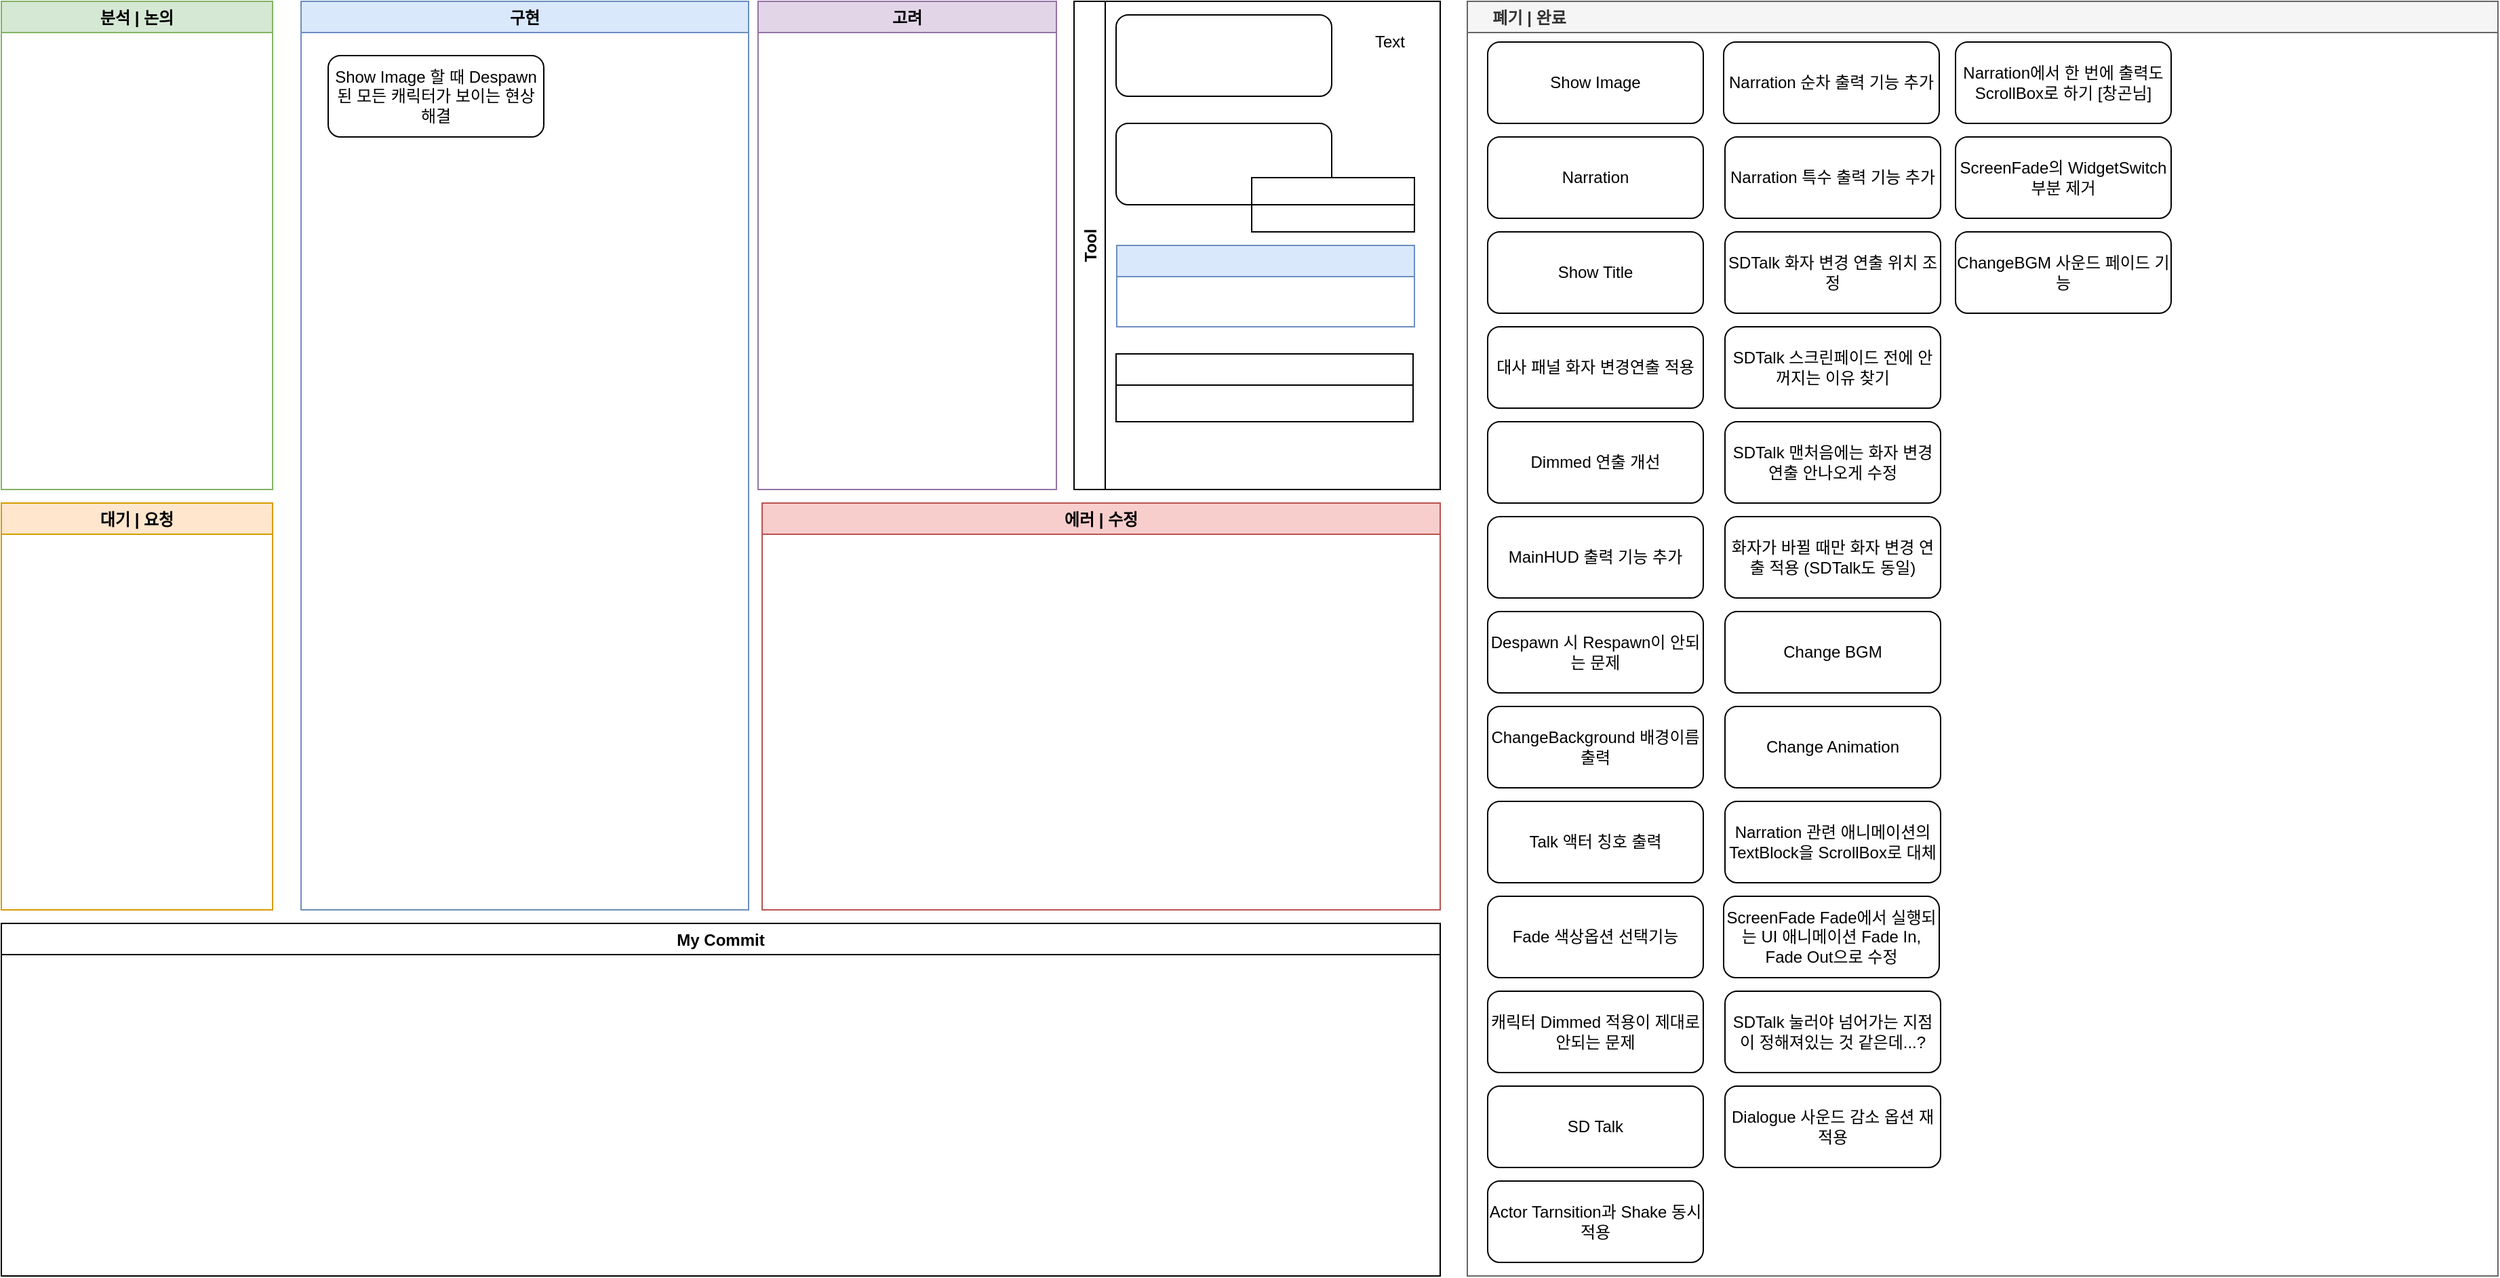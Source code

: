 <mxfile version="15.6.6" type="github">
  <diagram id="sQ8EXhfYu_Z4RW1TYD9f" name="Page-1">
    <mxGraphModel dx="1422" dy="762" grid="1" gridSize="10" guides="1" tooltips="1" connect="1" arrows="1" fold="1" page="1" pageScale="1" pageWidth="827" pageHeight="1169" math="0" shadow="0">
      <root>
        <mxCell id="0" />
        <mxCell id="1" parent="0" />
        <mxCell id="wOnGFkAYj0Utu0_wV-MN-16" value="구현" style="swimlane;fillColor=#dae8fc;strokeColor=#6c8ebf;" parent="1" vertex="1">
          <mxGeometry x="270" y="50" width="330" height="670" as="geometry" />
        </mxCell>
        <mxCell id="A28ZXiPN0wlrUCPEaGVf-1" value="Show Image 할 때 Despawn된 모든 캐릭터가 보이는 현상 해결" style="rounded=1;whiteSpace=wrap;html=1;fillColor=default;strokeColor=default;fontColor=default;" vertex="1" parent="wOnGFkAYj0Utu0_wV-MN-16">
          <mxGeometry x="20" y="40" width="159" height="60" as="geometry" />
        </mxCell>
        <mxCell id="wOnGFkAYj0Utu0_wV-MN-17" value="분석 | 논의" style="swimlane;strokeColor=#82b366;fillColor=#D5E8D4;" parent="1" vertex="1">
          <mxGeometry x="49" y="50" width="200" height="360" as="geometry" />
        </mxCell>
        <mxCell id="wOnGFkAYj0Utu0_wV-MN-18" value="고려" style="swimlane;fillColor=#e1d5e7;strokeColor=#9673a6;" parent="1" vertex="1">
          <mxGeometry x="607" y="50" width="220" height="360" as="geometry" />
        </mxCell>
        <mxCell id="MTrl5ynQiznJmTlUDSWs-4" value="대기 | 요청" style="swimlane;strokeColor=#d79b00;fillColor=#ffe6cc;" parent="1" vertex="1">
          <mxGeometry x="49" y="420" width="200" height="300" as="geometry" />
        </mxCell>
        <mxCell id="9A0mLHsorhuxDrabdEOj-9" value="에러 | 수정" style="swimlane;fillColor=#f8cecc;strokeColor=#b85450;" parent="1" vertex="1">
          <mxGeometry x="610" y="420" width="500" height="300" as="geometry" />
        </mxCell>
        <mxCell id="hDPYIisuoytdxOGGVnbc-3" value="     폐기 | 완료" style="swimlane;strokeColor=#666666;fillColor=#f5f5f5;fontColor=#333333;align=left;" parent="1" vertex="1">
          <mxGeometry x="1130" y="50" width="760" height="940" as="geometry" />
        </mxCell>
        <mxCell id="oOCu8RneQVGR8Xrj8QCr-1" value="Show Image" style="rounded=1;whiteSpace=wrap;html=1;" parent="hDPYIisuoytdxOGGVnbc-3" vertex="1">
          <mxGeometry x="15" y="30" width="159" height="60" as="geometry" />
        </mxCell>
        <mxCell id="05mQRoWf28WKslGJqCaU-1" value="Narration" style="rounded=1;whiteSpace=wrap;html=1;" parent="hDPYIisuoytdxOGGVnbc-3" vertex="1">
          <mxGeometry x="15" y="100" width="159" height="60" as="geometry" />
        </mxCell>
        <mxCell id="6ZjYbtyTEZWODxd-v2go-1" value="Show Title" style="rounded=1;whiteSpace=wrap;html=1;" parent="hDPYIisuoytdxOGGVnbc-3" vertex="1">
          <mxGeometry x="15" y="170" width="159" height="60" as="geometry" />
        </mxCell>
        <mxCell id="WOiixjcaWau5qx4NUVO9-6" value="대사 패널 화자 변경연출 적용" style="rounded=1;whiteSpace=wrap;html=1;" parent="hDPYIisuoytdxOGGVnbc-3" vertex="1">
          <mxGeometry x="15" y="240" width="159" height="60" as="geometry" />
        </mxCell>
        <mxCell id="WOiixjcaWau5qx4NUVO9-9" value="Dimmed 연출 개선" style="rounded=1;whiteSpace=wrap;html=1;fillColor=default;strokeColor=default;fontColor=default;" parent="hDPYIisuoytdxOGGVnbc-3" vertex="1">
          <mxGeometry x="15" y="310" width="159" height="60" as="geometry" />
        </mxCell>
        <mxCell id="xAuZRR-7beqnKGWXu1d4-1" value="MainHUD 출력 기능 추가" style="rounded=1;whiteSpace=wrap;html=1;" parent="hDPYIisuoytdxOGGVnbc-3" vertex="1">
          <mxGeometry x="15" y="380" width="159" height="60" as="geometry" />
        </mxCell>
        <mxCell id="WOiixjcaWau5qx4NUVO9-2" value="Despawn 시 Respawn이 안되는 문제" style="rounded=1;whiteSpace=wrap;html=1;" parent="hDPYIisuoytdxOGGVnbc-3" vertex="1">
          <mxGeometry x="15" y="450" width="159" height="60" as="geometry" />
        </mxCell>
        <mxCell id="WOiixjcaWau5qx4NUVO9-4" value="ChangeBackground 배경이름 출력" style="rounded=1;whiteSpace=wrap;html=1;" parent="hDPYIisuoytdxOGGVnbc-3" vertex="1">
          <mxGeometry x="15" y="520" width="159" height="60" as="geometry" />
        </mxCell>
        <mxCell id="WOiixjcaWau5qx4NUVO9-10" value="Talk 액터 칭호 출력" style="rounded=1;whiteSpace=wrap;html=1;" parent="hDPYIisuoytdxOGGVnbc-3" vertex="1">
          <mxGeometry x="15" y="590" width="159" height="60" as="geometry" />
        </mxCell>
        <mxCell id="WOiixjcaWau5qx4NUVO9-5" value="Fade 색상옵션 선택기능" style="rounded=1;whiteSpace=wrap;html=1;" parent="hDPYIisuoytdxOGGVnbc-3" vertex="1">
          <mxGeometry x="15" y="660" width="159" height="60" as="geometry" />
        </mxCell>
        <mxCell id="WOiixjcaWau5qx4NUVO9-3" value="캐릭터 Dimmed 적용이 제대로 안되는 문제" style="rounded=1;whiteSpace=wrap;html=1;" parent="hDPYIisuoytdxOGGVnbc-3" vertex="1">
          <mxGeometry x="15" y="730" width="159" height="60" as="geometry" />
        </mxCell>
        <mxCell id="6ZjYbtyTEZWODxd-v2go-2" value="SD Talk" style="rounded=1;whiteSpace=wrap;html=1;" parent="hDPYIisuoytdxOGGVnbc-3" vertex="1">
          <mxGeometry x="15" y="800" width="159" height="60" as="geometry" />
        </mxCell>
        <mxCell id="WOiixjcaWau5qx4NUVO9-8" value="Actor Tarnsition과 Shake 동시적용" style="rounded=1;whiteSpace=wrap;html=1;" parent="hDPYIisuoytdxOGGVnbc-3" vertex="1">
          <mxGeometry x="15" y="870" width="159" height="60" as="geometry" />
        </mxCell>
        <mxCell id="ges_LAsTjSap_fU4gP7o-1" value="Narration 순차 출력 기능 추가" style="rounded=1;whiteSpace=wrap;html=1;" parent="hDPYIisuoytdxOGGVnbc-3" vertex="1">
          <mxGeometry x="189" y="30" width="159" height="60" as="geometry" />
        </mxCell>
        <mxCell id="ges_LAsTjSap_fU4gP7o-2" value="Narration 특수 출력 기능 추가" style="rounded=1;whiteSpace=wrap;html=1;" parent="hDPYIisuoytdxOGGVnbc-3" vertex="1">
          <mxGeometry x="190" y="100" width="159" height="60" as="geometry" />
        </mxCell>
        <mxCell id="hKP9neJqCWNwOJkLDUDI-4" value="SDTalk 화자 변경 연출 위치 조정" style="rounded=1;whiteSpace=wrap;html=1;" parent="hDPYIisuoytdxOGGVnbc-3" vertex="1">
          <mxGeometry x="190" y="170" width="159" height="60" as="geometry" />
        </mxCell>
        <mxCell id="K7y9alWfTLHeHLA31MiW-2" value="SDTalk 스크린페이드 전에 안꺼지는 이유 찾기" style="rounded=1;whiteSpace=wrap;html=1;" parent="hDPYIisuoytdxOGGVnbc-3" vertex="1">
          <mxGeometry x="190" y="240" width="159" height="60" as="geometry" />
        </mxCell>
        <mxCell id="K7y9alWfTLHeHLA31MiW-1" value="SDTalk 맨처음에는 화자 변경 연출 안나오게 수정" style="rounded=1;whiteSpace=wrap;html=1;" parent="hDPYIisuoytdxOGGVnbc-3" vertex="1">
          <mxGeometry x="190" y="310" width="159" height="60" as="geometry" />
        </mxCell>
        <mxCell id="hKP9neJqCWNwOJkLDUDI-3" value="화자가 바뀔 때만 화자 변경 연출 적용 (SDTalk도 동일)" style="rounded=1;whiteSpace=wrap;html=1;" parent="hDPYIisuoytdxOGGVnbc-3" vertex="1">
          <mxGeometry x="190" y="380" width="159" height="60" as="geometry" />
        </mxCell>
        <mxCell id="SMPNWwXlYlf1QM9dwdxp-1" value="Change BGM" style="rounded=1;whiteSpace=wrap;html=1;" parent="hDPYIisuoytdxOGGVnbc-3" vertex="1">
          <mxGeometry x="190" y="450" width="159" height="60" as="geometry" />
        </mxCell>
        <mxCell id="WOiixjcaWau5qx4NUVO9-11" value="Change Animation" style="rounded=1;whiteSpace=wrap;html=1;" parent="hDPYIisuoytdxOGGVnbc-3" vertex="1">
          <mxGeometry x="190" y="520" width="159" height="60" as="geometry" />
        </mxCell>
        <mxCell id="K7y9alWfTLHeHLA31MiW-8" value="Narration 관련 애니메이션의 TextBlock을 ScrollBox로 대체" style="rounded=1;whiteSpace=wrap;html=1;" parent="hDPYIisuoytdxOGGVnbc-3" vertex="1">
          <mxGeometry x="190" y="590" width="159" height="60" as="geometry" />
        </mxCell>
        <mxCell id="K7y9alWfTLHeHLA31MiW-6" value="ScreenFade Fade에서 실행되는 UI 애니메이션 Fade In, Fade Out으로 수정" style="rounded=1;whiteSpace=wrap;html=1;" parent="hDPYIisuoytdxOGGVnbc-3" vertex="1">
          <mxGeometry x="189" y="660" width="159" height="60" as="geometry" />
        </mxCell>
        <mxCell id="hKP9neJqCWNwOJkLDUDI-1" value="SDTalk 눌러야 넘어가는 지점이 정해져있는 것 같은데...?" style="rounded=1;whiteSpace=wrap;html=1;" parent="hDPYIisuoytdxOGGVnbc-3" vertex="1">
          <mxGeometry x="190" y="730" width="159" height="60" as="geometry" />
        </mxCell>
        <mxCell id="K7y9alWfTLHeHLA31MiW-5" value="Dialogue 사운드 감소 옵션 재적용" style="rounded=1;whiteSpace=wrap;html=1;" parent="hDPYIisuoytdxOGGVnbc-3" vertex="1">
          <mxGeometry x="190" y="800" width="159" height="60" as="geometry" />
        </mxCell>
        <mxCell id="hKP9neJqCWNwOJkLDUDI-2" value="Narration에서 한 번에 출력도 ScrollBox로 하기 [창곤님]" style="rounded=1;whiteSpace=wrap;html=1;" parent="hDPYIisuoytdxOGGVnbc-3" vertex="1">
          <mxGeometry x="360" y="30" width="159" height="60" as="geometry" />
        </mxCell>
        <mxCell id="F0gXtykYgZGNa-DqujZ8-1" value="ScreenFade의 WidgetSwitch 부분 제거" style="rounded=1;whiteSpace=wrap;html=1;" parent="hDPYIisuoytdxOGGVnbc-3" vertex="1">
          <mxGeometry x="360" y="100" width="159" height="60" as="geometry" />
        </mxCell>
        <mxCell id="K7y9alWfTLHeHLA31MiW-3" value="ChangeBGM 사운드 페이드 기능" style="rounded=1;whiteSpace=wrap;html=1;" parent="hDPYIisuoytdxOGGVnbc-3" vertex="1">
          <mxGeometry x="360" y="170" width="159" height="60" as="geometry" />
        </mxCell>
        <mxCell id="6kkVd8V_ymKgZ0_L0vxy-3" value="My Commit" style="swimlane;" parent="1" vertex="1">
          <mxGeometry x="49" y="730" width="1061" height="260" as="geometry">
            <mxRectangle x="49" y="720" width="100" height="23" as="alternateBounds" />
          </mxGeometry>
        </mxCell>
        <mxCell id="oumLD8d3DvaTa1NXrWpt-27" value="Tool" style="swimlane;horizontal=0;" parent="1" vertex="1">
          <mxGeometry x="840" y="50" width="270" height="360" as="geometry" />
        </mxCell>
        <mxCell id="oumLD8d3DvaTa1NXrWpt-25" value="" style="rounded=1;whiteSpace=wrap;html=1;" parent="oumLD8d3DvaTa1NXrWpt-27" vertex="1">
          <mxGeometry x="31" y="10" width="159" height="60" as="geometry" />
        </mxCell>
        <mxCell id="oumLD8d3DvaTa1NXrWpt-31" value="" style="group" parent="oumLD8d3DvaTa1NXrWpt-27" vertex="1" connectable="0">
          <mxGeometry x="31" y="90" width="220" height="80" as="geometry" />
        </mxCell>
        <mxCell id="oumLD8d3DvaTa1NXrWpt-28" value="" style="rounded=1;whiteSpace=wrap;html=1;" parent="oumLD8d3DvaTa1NXrWpt-31" vertex="1">
          <mxGeometry width="159" height="60" as="geometry" />
        </mxCell>
        <mxCell id="oumLD8d3DvaTa1NXrWpt-29" value="" style="rounded=0;whiteSpace=wrap;html=1;" parent="oumLD8d3DvaTa1NXrWpt-31" vertex="1">
          <mxGeometry x="100" y="60" width="120" height="20" as="geometry" />
        </mxCell>
        <mxCell id="oumLD8d3DvaTa1NXrWpt-30" value="" style="rounded=0;whiteSpace=wrap;html=1;" parent="oumLD8d3DvaTa1NXrWpt-31" vertex="1">
          <mxGeometry x="100" y="40" width="120" height="20" as="geometry" />
        </mxCell>
        <mxCell id="oumLD8d3DvaTa1NXrWpt-32" value="" style="swimlane;fillColor=#dae8fc;strokeColor=#6c8ebf;" parent="oumLD8d3DvaTa1NXrWpt-27" vertex="1">
          <mxGeometry x="31.5" y="180" width="219.5" height="60" as="geometry" />
        </mxCell>
        <mxCell id="oumLD8d3DvaTa1NXrWpt-34" value="" style="swimlane;" parent="oumLD8d3DvaTa1NXrWpt-27" vertex="1">
          <mxGeometry x="31" y="260" width="219" height="50" as="geometry" />
        </mxCell>
        <mxCell id="Fb32EvJjGHJRLybvlaYY-3" value="Text" style="text;html=1;align=left;verticalAlign=middle;resizable=0;points=[];autosize=1;strokeColor=none;" parent="oumLD8d3DvaTa1NXrWpt-27" vertex="1">
          <mxGeometry x="220" y="20" width="40" height="20" as="geometry" />
        </mxCell>
      </root>
    </mxGraphModel>
  </diagram>
</mxfile>
